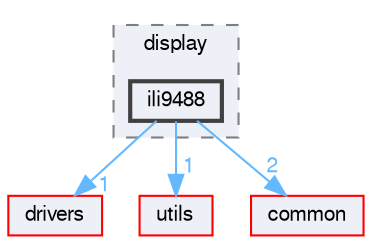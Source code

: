 digraph "ili9488"
{
 // LATEX_PDF_SIZE
  bgcolor="transparent";
  edge [fontname=FreeSans,fontsize=10,labelfontname=FreeSans,labelfontsize=10];
  node [fontname=FreeSans,fontsize=10,shape=box,height=0.2,width=0.4];
  compound=true
  subgraph clusterdir_9c785bb692f91f39d7f174421f0a4a1c {
    graph [ bgcolor="#edf0f7", pencolor="grey50", label="display", fontname=FreeSans,fontsize=10 style="filled,dashed", URL="dir_9c785bb692f91f39d7f174421f0a4a1c.html",tooltip=""]
  dir_74749fb4e43c606f69a9c07c6e7a182e [label="ili9488", fillcolor="#edf0f7", color="grey25", style="filled,bold", URL="dir_74749fb4e43c606f69a9c07c6e7a182e.html",tooltip=""];
  }
  dir_23452eaafd74a0dfcbccff24142d67ec [label="drivers", fillcolor="#edf0f7", color="red", style="filled", URL="dir_23452eaafd74a0dfcbccff24142d67ec.html",tooltip=""];
  dir_7dbb3f8d9b3c7f1bbfe241818c433d10 [label="utils", fillcolor="#edf0f7", color="red", style="filled", URL="dir_7dbb3f8d9b3c7f1bbfe241818c433d10.html",tooltip=""];
  dir_bdd9a5d540de89e9fe90efdfc6973a4f [label="common", fillcolor="#edf0f7", color="red", style="filled", URL="dir_bdd9a5d540de89e9fe90efdfc6973a4f.html",tooltip=""];
  dir_74749fb4e43c606f69a9c07c6e7a182e->dir_23452eaafd74a0dfcbccff24142d67ec [headlabel="1", labeldistance=1.5 headhref="dir_000021_000014.html" color="steelblue1" fontcolor="steelblue1"];
  dir_74749fb4e43c606f69a9c07c6e7a182e->dir_7dbb3f8d9b3c7f1bbfe241818c433d10 [headlabel="1", labeldistance=1.5 headhref="dir_000021_000068.html" color="steelblue1" fontcolor="steelblue1"];
  dir_74749fb4e43c606f69a9c07c6e7a182e->dir_bdd9a5d540de89e9fe90efdfc6973a4f [headlabel="2", labeldistance=1.5 headhref="dir_000021_000006.html" color="steelblue1" fontcolor="steelblue1"];
}
